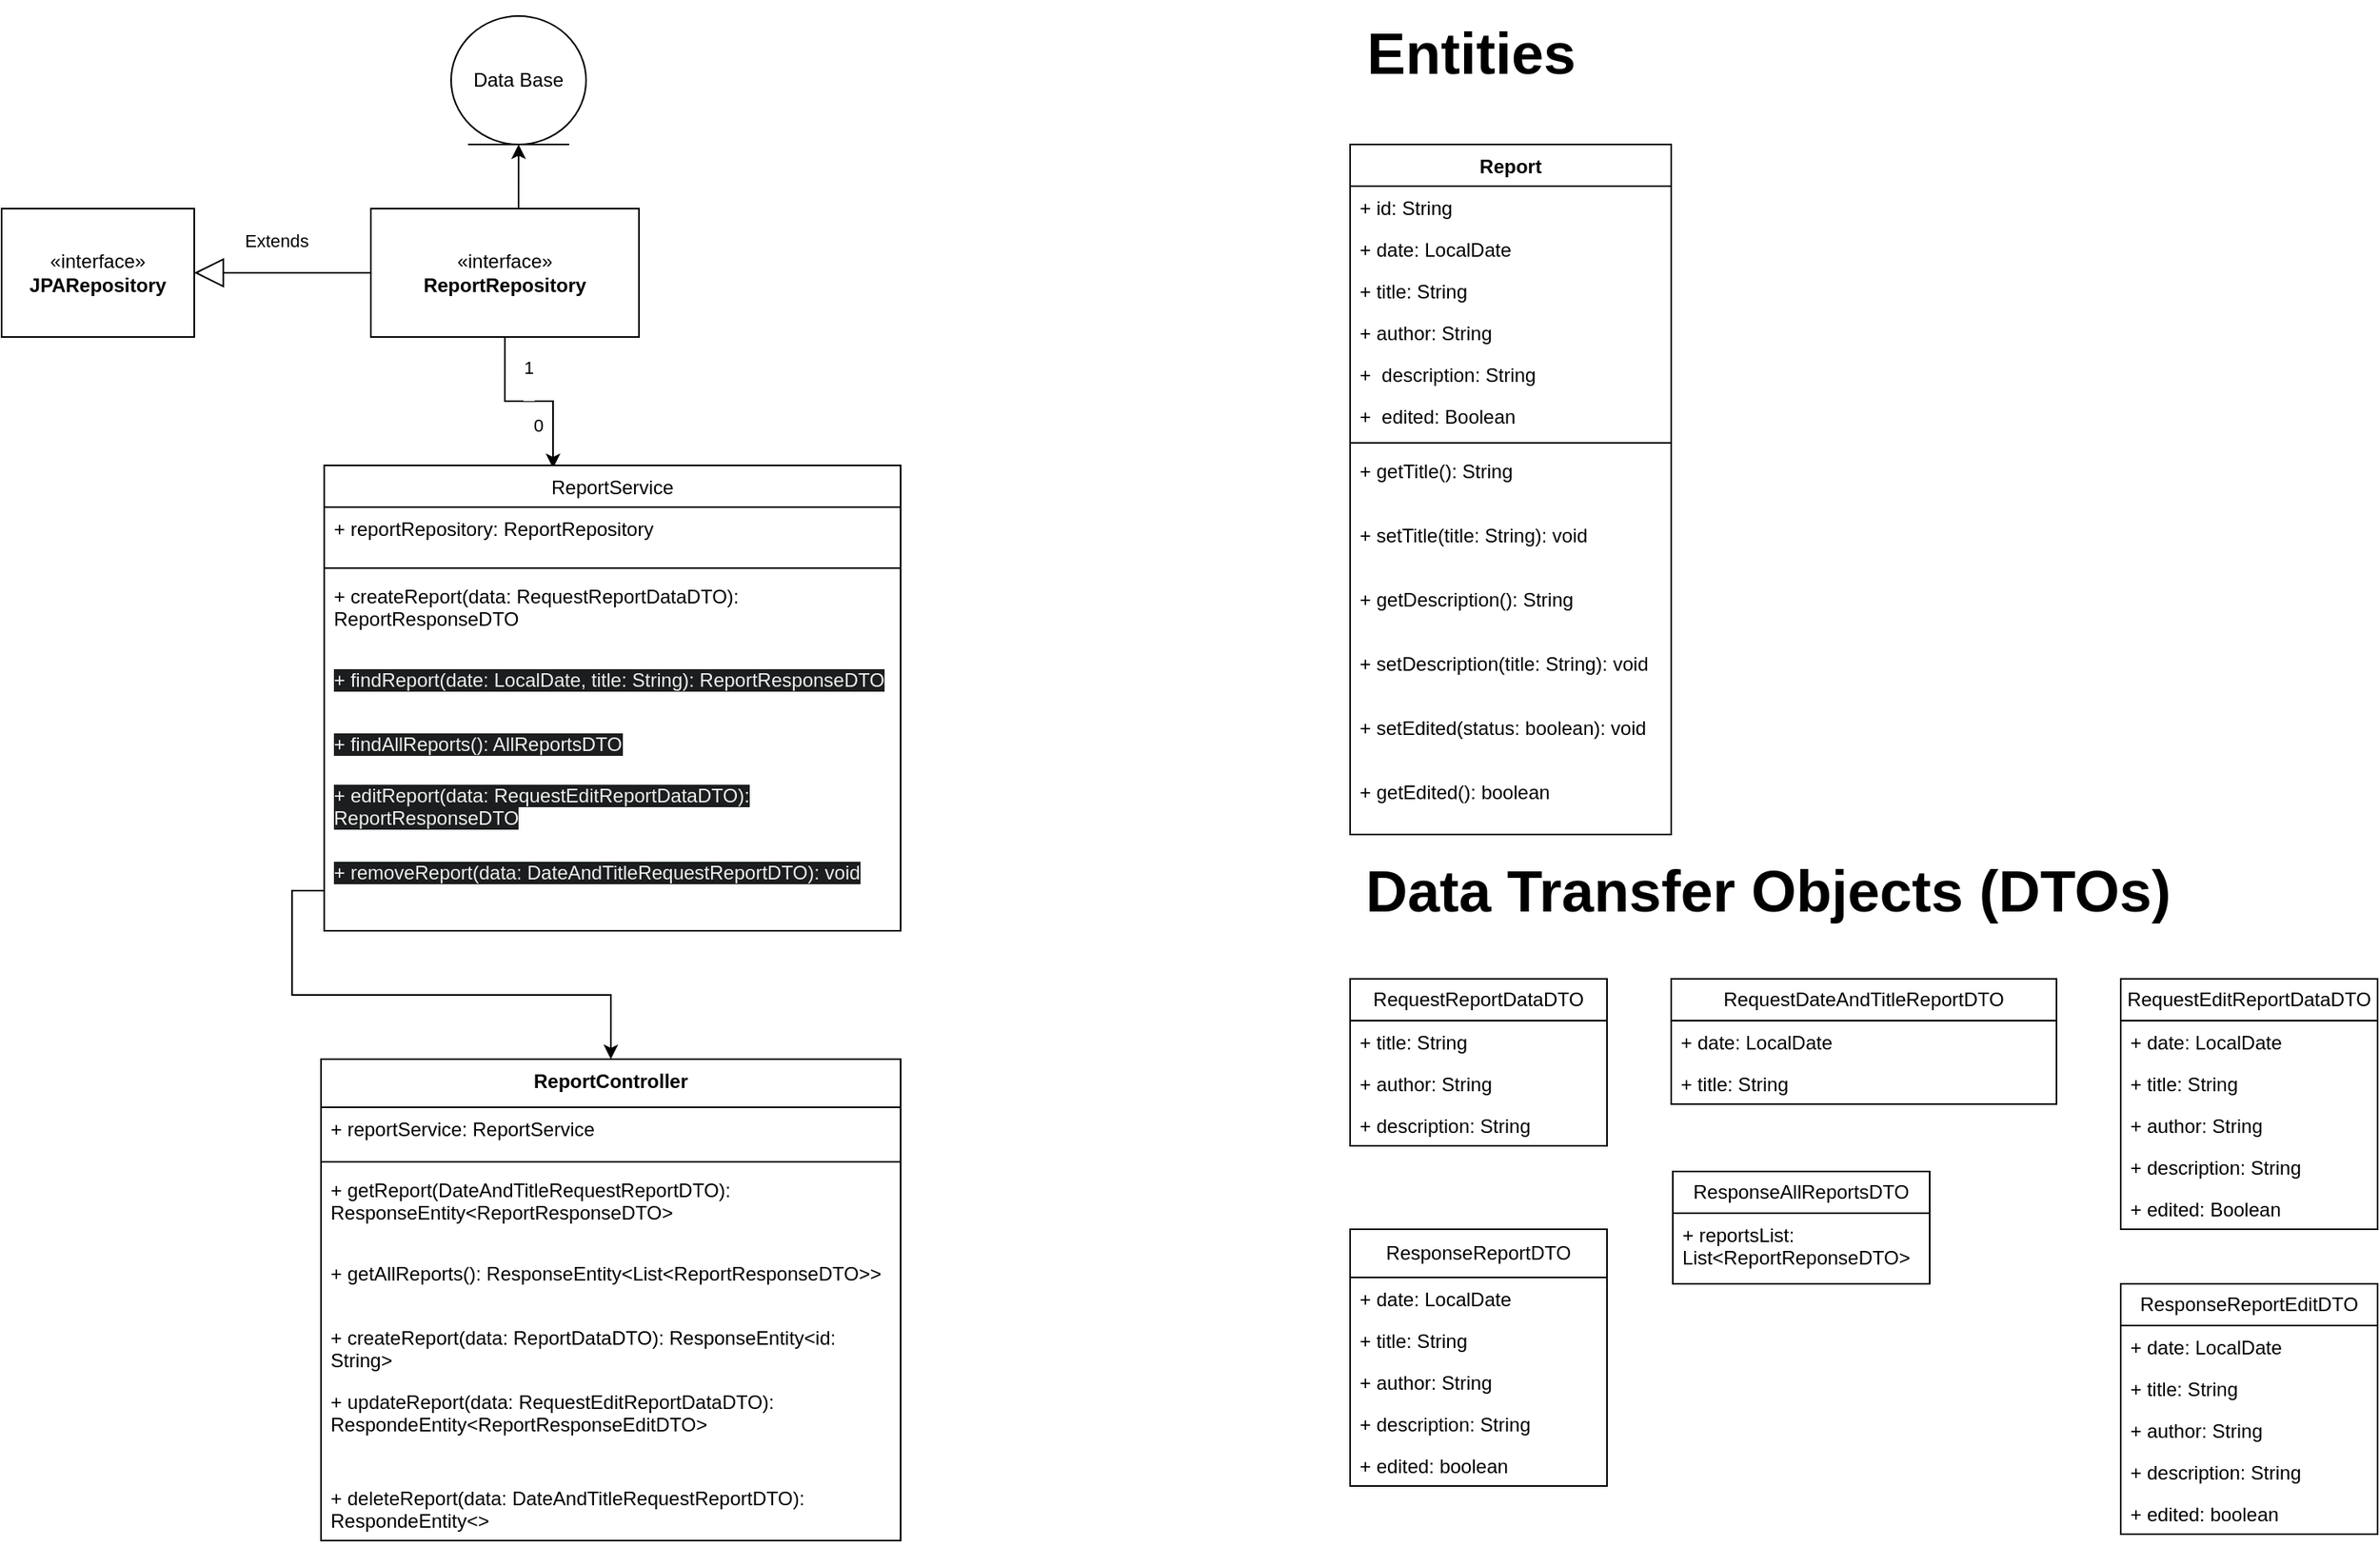 <mxfile version="24.5.3" type="device">
  <diagram id="C5RBs43oDa-KdzZeNtuy" name="Page-1">
    <mxGraphModel dx="880" dy="558" grid="1" gridSize="10" guides="1" tooltips="1" connect="1" arrows="1" fold="1" page="1" pageScale="1" pageWidth="827" pageHeight="1169" math="0" shadow="0">
      <root>
        <mxCell id="WIyWlLk6GJQsqaUBKTNV-0" />
        <mxCell id="WIyWlLk6GJQsqaUBKTNV-1" parent="WIyWlLk6GJQsqaUBKTNV-0" />
        <mxCell id="4_sPmNd2JltAf6pbOL6W-5" value="Report" style="swimlane;fontStyle=1;align=center;verticalAlign=top;childLayout=stackLayout;horizontal=1;startSize=26;horizontalStack=0;resizeParent=1;resizeParentMax=0;resizeLast=0;collapsible=1;marginBottom=0;whiteSpace=wrap;html=1;" parent="WIyWlLk6GJQsqaUBKTNV-1" vertex="1">
          <mxGeometry x="880" y="120" width="200" height="430" as="geometry" />
        </mxCell>
        <mxCell id="4_sPmNd2JltAf6pbOL6W-6" value="+ id: String" style="text;strokeColor=none;fillColor=none;align=left;verticalAlign=top;spacingLeft=4;spacingRight=4;overflow=hidden;rotatable=0;points=[[0,0.5],[1,0.5]];portConstraint=eastwest;whiteSpace=wrap;html=1;" parent="4_sPmNd2JltAf6pbOL6W-5" vertex="1">
          <mxGeometry y="26" width="200" height="26" as="geometry" />
        </mxCell>
        <mxCell id="4_sPmNd2JltAf6pbOL6W-9" value="+ date: LocalDate&lt;span style=&quot;color: rgba(0, 0, 0, 0); font-family: monospace; font-size: 0px; text-wrap: nowrap;&quot;&gt;%3CmxGraphModel%3E%3Croot%3E%3CmxCell%20id%3D%220%22%2F%3E%3CmxCell%20id%3D%221%22%20parent%3D%220%22%2F%3E%3CmxCell%20id%3D%222%22%20value%3D%22%2B%20id%3A%20String%22%20style%3D%22text%3BstrokeColor%3Dnone%3BfillColor%3Dnone%3Balign%3Dleft%3BverticalAlign%3Dtop%3BspacingLeft%3D4%3BspacingRight%3D4%3Boverflow%3Dhidden%3Brotatable%3D0%3Bpoints%3D%5B%5B0%2C0.5%5D%2C%5B1%2C0.5%5D%5D%3BportConstraint%3Deastwest%3BwhiteSpace%3Dwrap%3Bhtml%3D1%3B%22%20vertex%3D%221%22%20parent%3D%221%22%3E%3CmxGeometry%20x%3D%22120%22%20y%3D%22196%22%20width%3D%22160%22%20height%3D%2226%22%20as%3D%22geometry%22%2F%3E%3C%2FmxCell%3E%3C%2Froot%3E%3C%2FmxGraphModel%3E&lt;/span&gt;&lt;div&gt;&lt;span style=&quot;color: rgba(0, 0, 0, 0); font-family: monospace; font-size: 0px; text-wrap: nowrap;&quot;&gt;&lt;br&gt;&lt;/span&gt;&lt;/div&gt;" style="text;strokeColor=none;fillColor=none;align=left;verticalAlign=top;spacingLeft=4;spacingRight=4;overflow=hidden;rotatable=0;points=[[0,0.5],[1,0.5]];portConstraint=eastwest;whiteSpace=wrap;html=1;" parent="4_sPmNd2JltAf6pbOL6W-5" vertex="1">
          <mxGeometry y="52" width="200" height="26" as="geometry" />
        </mxCell>
        <mxCell id="4_sPmNd2JltAf6pbOL6W-10" value="+ title: String&lt;span style=&quot;color: rgba(0, 0, 0, 0); font-family: monospace; font-size: 0px; text-wrap: nowrap;&quot;&gt;%3CmxGraphModel%3E%3Croot%3E%3CmxCell%20id%3D%220%22%2F%3E%3CmxCell%20id%3D%221%22%20parent%3D%220%22%2F%3E%3CmxCell%20id%3D%222%22%20value%3D%22%2B%20id%3A%20String%22%20style%3D%22text%3BstrokeColor%3Dnone%3BfillColor%3Dnone%3Balign%3Dleft%3BverticalAlign%3Dtop%3BspacingLeft%3D4%3BspacingRight%3D4%3Boverflow%3Dhidden%3Brotatable%3D0%3Bpoints%3D%5B%5B0%2C0.5%5D%2C%5B1%2C0.5%5D%5D%3BportConstraint%3Deastwest%3BwhiteSpace%3Dwrap%3Bhtml%3D1%3B%22%20vertex%3D%221%22%20parent%3D%221%22%3E%3CmxGeometry%20x%3D%22120%22%20y%3D%22196%22%20width%3D%22160%22%20height%3D%2226%22%20as%3D%22geometry%22%2F%3E%3C%2FmxCell%3E%3C%2Froot%3E%3C%2FmxGraphModel%3E&lt;/span&gt;&lt;div&gt;&lt;span style=&quot;color: rgba(0, 0, 0, 0); font-family: monospace; font-size: 0px; text-wrap: nowrap;&quot;&gt;&lt;br&gt;&lt;/span&gt;&lt;/div&gt;" style="text;strokeColor=none;fillColor=none;align=left;verticalAlign=top;spacingLeft=4;spacingRight=4;overflow=hidden;rotatable=0;points=[[0,0.5],[1,0.5]];portConstraint=eastwest;whiteSpace=wrap;html=1;" parent="4_sPmNd2JltAf6pbOL6W-5" vertex="1">
          <mxGeometry y="78" width="200" height="26" as="geometry" />
        </mxCell>
        <mxCell id="4_sPmNd2JltAf6pbOL6W-11" value="+ author: String&lt;span style=&quot;color: rgba(0, 0, 0, 0); font-family: monospace; font-size: 0px; text-wrap: nowrap;&quot;&gt;%3CmxGraphModel%3E%3Croot%3E%3CmxCell%20id%3D%220%22%2F%3E%3CmxCell%20id%3D%221%22%20parent%3D%220%22%2F%3E%3CmxCell%20id%3D%222%22%20value%3D%22%2B%20id%3A%20String%22%20style%3D%22text%3BstrokeColor%3Dnone%3BfillColor%3Dnone%3Balign%3Dleft%3BverticalAlign%3Dtop%3BspacingLeft%3D4%3BspacingRight%3D4%3Boverflow%3Dhidden%3Brotatable%3D0%3Bpoints%3D%5B%5B0%2C0.5%5D%2C%5B1%2C0.5%5D%5D%3BportConstraint%3Deastwest%3BwhiteSpace%3Dwrap%3Bhtml%3D1%3B%22%20vertex%3D%221%22%20parent%3D%221%22%3E%3CmxGeometry%20x%3D%22120%22%20y%3D%22196%22%20width%3D%22160%22%20height%3D%2226%22%20as%3D%22geometry%22%2F%3E%3C%2FmxCell%3E%3C%2Froot%3E%3C%2FmxGraphModel%3E&lt;/span&gt;&lt;div&gt;&lt;span style=&quot;color: rgba(0, 0, 0, 0); font-family: monospace; font-size: 0px; text-wrap: nowrap;&quot;&gt;&lt;br&gt;&lt;/span&gt;&lt;/div&gt;" style="text;strokeColor=none;fillColor=none;align=left;verticalAlign=top;spacingLeft=4;spacingRight=4;overflow=hidden;rotatable=0;points=[[0,0.5],[1,0.5]];portConstraint=eastwest;whiteSpace=wrap;html=1;" parent="4_sPmNd2JltAf6pbOL6W-5" vertex="1">
          <mxGeometry y="104" width="200" height="26" as="geometry" />
        </mxCell>
        <mxCell id="4_sPmNd2JltAf6pbOL6W-12" value="+&amp;nbsp; description: String&lt;span style=&quot;color: rgba(0, 0, 0, 0); font-family: monospace; font-size: 0px; text-wrap: nowrap;&quot;&gt;%3CmxGraphModel%3E%3Croot%3E%3CmxCell%20id%3D%220%22%2F%3E%3CmxCell%20id%3D%221%22%20parent%3D%220%22%2F%3E%3CmxCell%20id%3D%222%22%20value%3D%22%2B%20id%3A%20String%22%20style%3D%22text%3BstrokeColor%3Dnone%3BfillColor%3Dnone%3Balign%3Dleft%3BverticalAlign%3Dtop%3BspacingLeft%3D4%3BspacingRight%3D4%3Boverflow%3Dhidden%3Brotatable%3D0%3Bpoints%3D%5B%5B0%2C0.5%5D%2C%5B1%2C0.5%5D%5D%3BportConstraint%3Deastwest%3BwhiteSpace%3Dwrap%3Bhtml%3D1%3B%22%20vertex%3D%221%22%20parent%3D%221%22%3E%3CmxGeometry%20x%3D%22120%22%20y%3D%22196%22%20width%3D%22160%22%20height%3D%2226%22%20as%3D%22geometry%22%2F%3E%3C%2FmxCell%3E%3C%2Froot%3E%3C%2FmxGraphModel%3E&lt;/span&gt;&lt;div&gt;&lt;span style=&quot;color: rgba(0, 0, 0, 0); font-family: monospace; font-size: 0px; text-wrap: nowrap;&quot;&gt;&lt;br&gt;&lt;/span&gt;&lt;/div&gt;" style="text;strokeColor=none;fillColor=none;align=left;verticalAlign=top;spacingLeft=4;spacingRight=4;overflow=hidden;rotatable=0;points=[[0,0.5],[1,0.5]];portConstraint=eastwest;whiteSpace=wrap;html=1;" parent="4_sPmNd2JltAf6pbOL6W-5" vertex="1">
          <mxGeometry y="130" width="200" height="26" as="geometry" />
        </mxCell>
        <mxCell id="tzFSOaisgOvzrex_Qs2f-0" value="+&amp;nbsp; edited: Boolean&lt;span style=&quot;color: rgba(0, 0, 0, 0); font-family: monospace; font-size: 0px; text-wrap: nowrap;&quot;&gt;%3CmxGraphModel%3E%3Croot%3E%3CmxCell%20id%3D%220%22%2F%3E%3CmxCell%20id%3D%221%22%20parent%3D%220%22%2F%3E%3CmxCell%20id%3D%222%22%20value%3D%22%2B%20id%3A%20String%22%20style%3D%22text%3BstrokeColor%3Dnone%3BfillColor%3Dnone%3Balign%3Dleft%3BverticalAlign%3Dtop%3BspacingLeft%3D4%3BspacingRight%3D4%3Boverflow%3Dhidden%3Brotatable%3D0%3Bpoints%3D%5B%5B0%2C0.5%5D%2C%5B1%2C0.5%5D%5D%3BportConstraint%3Deastwest%3BwhiteSpace%3Dwrap%3Bhtml%3D1%3B%22%20vertex%3D%221%22%20parent%3D%221%22%3E%3CmxGeometry%20x%3D%22120%22%20y%3D%22196%22%20width%3D%22160%22%20height%3D%2226%22%20as%3D%22geometry%22%2F%3E%3C%2FmxCell%3E%3C%2Froot%3E%3C%2FmxGraphModel%3E&lt;/span&gt;&lt;div&gt;&lt;span style=&quot;color: rgba(0, 0, 0, 0); font-family: monospace; font-size: 0px; text-wrap: nowrap;&quot;&gt;&lt;br&gt;&lt;/span&gt;&lt;/div&gt;" style="text;strokeColor=none;fillColor=none;align=left;verticalAlign=top;spacingLeft=4;spacingRight=4;overflow=hidden;rotatable=0;points=[[0,0.5],[1,0.5]];portConstraint=eastwest;whiteSpace=wrap;html=1;" vertex="1" parent="4_sPmNd2JltAf6pbOL6W-5">
          <mxGeometry y="156" width="200" height="26" as="geometry" />
        </mxCell>
        <mxCell id="4_sPmNd2JltAf6pbOL6W-7" value="" style="line;strokeWidth=1;fillColor=none;align=left;verticalAlign=middle;spacingTop=-1;spacingLeft=3;spacingRight=3;rotatable=0;labelPosition=right;points=[];portConstraint=eastwest;strokeColor=inherit;" parent="4_sPmNd2JltAf6pbOL6W-5" vertex="1">
          <mxGeometry y="182" width="200" height="8" as="geometry" />
        </mxCell>
        <mxCell id="4_sPmNd2JltAf6pbOL6W-8" value="+ getTitle(): String" style="text;strokeColor=none;fillColor=none;align=left;verticalAlign=top;spacingLeft=4;spacingRight=4;overflow=hidden;rotatable=0;points=[[0,0.5],[1,0.5]];portConstraint=eastwest;whiteSpace=wrap;html=1;" parent="4_sPmNd2JltAf6pbOL6W-5" vertex="1">
          <mxGeometry y="190" width="200" height="40" as="geometry" />
        </mxCell>
        <mxCell id="4_sPmNd2JltAf6pbOL6W-13" value="+ setTitle(title: String): void" style="text;strokeColor=none;fillColor=none;align=left;verticalAlign=top;spacingLeft=4;spacingRight=4;overflow=hidden;rotatable=0;points=[[0,0.5],[1,0.5]];portConstraint=eastwest;whiteSpace=wrap;html=1;" parent="4_sPmNd2JltAf6pbOL6W-5" vertex="1">
          <mxGeometry y="230" width="200" height="40" as="geometry" />
        </mxCell>
        <mxCell id="4_sPmNd2JltAf6pbOL6W-14" value="+ getDescription(): String" style="text;strokeColor=none;fillColor=none;align=left;verticalAlign=top;spacingLeft=4;spacingRight=4;overflow=hidden;rotatable=0;points=[[0,0.5],[1,0.5]];portConstraint=eastwest;whiteSpace=wrap;html=1;" parent="4_sPmNd2JltAf6pbOL6W-5" vertex="1">
          <mxGeometry y="270" width="200" height="40" as="geometry" />
        </mxCell>
        <mxCell id="4_sPmNd2JltAf6pbOL6W-15" value="+ setDescription(title: String): void" style="text;strokeColor=none;fillColor=none;align=left;verticalAlign=top;spacingLeft=4;spacingRight=4;overflow=hidden;rotatable=0;points=[[0,0.5],[1,0.5]];portConstraint=eastwest;whiteSpace=wrap;html=1;" parent="4_sPmNd2JltAf6pbOL6W-5" vertex="1">
          <mxGeometry y="310" width="200" height="40" as="geometry" />
        </mxCell>
        <mxCell id="tzFSOaisgOvzrex_Qs2f-2" value="+ setEdited(status: boolean): void" style="text;strokeColor=none;fillColor=none;align=left;verticalAlign=top;spacingLeft=4;spacingRight=4;overflow=hidden;rotatable=0;points=[[0,0.5],[1,0.5]];portConstraint=eastwest;whiteSpace=wrap;html=1;" vertex="1" parent="4_sPmNd2JltAf6pbOL6W-5">
          <mxGeometry y="350" width="200" height="40" as="geometry" />
        </mxCell>
        <mxCell id="tzFSOaisgOvzrex_Qs2f-3" value="+ getEdited(): boolean" style="text;strokeColor=none;fillColor=none;align=left;verticalAlign=top;spacingLeft=4;spacingRight=4;overflow=hidden;rotatable=0;points=[[0,0.5],[1,0.5]];portConstraint=eastwest;whiteSpace=wrap;html=1;" vertex="1" parent="4_sPmNd2JltAf6pbOL6W-5">
          <mxGeometry y="390" width="200" height="40" as="geometry" />
        </mxCell>
        <mxCell id="4_sPmNd2JltAf6pbOL6W-21" style="edgeStyle=orthogonalEdgeStyle;rounded=0;orthogonalLoop=1;jettySize=auto;html=1;entryX=0.5;entryY=1;entryDx=0;entryDy=0;" parent="WIyWlLk6GJQsqaUBKTNV-1" source="4_sPmNd2JltAf6pbOL6W-18" target="4_sPmNd2JltAf6pbOL6W-20" edge="1">
          <mxGeometry relative="1" as="geometry">
            <mxPoint x="360" y="130" as="targetPoint" />
            <Array as="points">
              <mxPoint x="362" y="150" />
              <mxPoint x="362" y="150" />
            </Array>
          </mxGeometry>
        </mxCell>
        <mxCell id="4_sPmNd2JltAf6pbOL6W-39" style="edgeStyle=orthogonalEdgeStyle;rounded=0;orthogonalLoop=1;jettySize=auto;html=1;exitX=0.5;exitY=1;exitDx=0;exitDy=0;entryX=0.397;entryY=0.006;entryDx=0;entryDy=0;entryPerimeter=0;" parent="WIyWlLk6GJQsqaUBKTNV-1" source="4_sPmNd2JltAf6pbOL6W-18" target="4_sPmNd2JltAf6pbOL6W-50" edge="1">
          <mxGeometry relative="1" as="geometry">
            <mxPoint x="321" y="310" as="targetPoint" />
          </mxGeometry>
        </mxCell>
        <mxCell id="4_sPmNd2JltAf6pbOL6W-40" value="1&lt;div&gt;&lt;br&gt;&lt;/div&gt;" style="edgeLabel;html=1;align=center;verticalAlign=middle;resizable=0;points=[];" parent="4_sPmNd2JltAf6pbOL6W-39" vertex="1" connectable="0">
          <mxGeometry x="-0.703" y="4" relative="1" as="geometry">
            <mxPoint x="10" y="9" as="offset" />
          </mxGeometry>
        </mxCell>
        <mxCell id="4_sPmNd2JltAf6pbOL6W-41" value="0" style="edgeLabel;html=1;align=center;verticalAlign=middle;resizable=0;points=[];" parent="4_sPmNd2JltAf6pbOL6W-39" vertex="1" connectable="0">
          <mxGeometry x="0.513" y="-1" relative="1" as="geometry">
            <mxPoint x="-9" as="offset" />
          </mxGeometry>
        </mxCell>
        <mxCell id="4_sPmNd2JltAf6pbOL6W-18" value="«interface»&lt;br&gt;&lt;b&gt;ReportRepository&lt;/b&gt;" style="html=1;whiteSpace=wrap;" parent="WIyWlLk6GJQsqaUBKTNV-1" vertex="1">
          <mxGeometry x="270" y="160" width="167.03" height="80" as="geometry" />
        </mxCell>
        <mxCell id="4_sPmNd2JltAf6pbOL6W-20" value="Data Base" style="ellipse;shape=umlEntity;whiteSpace=wrap;html=1;" parent="WIyWlLk6GJQsqaUBKTNV-1" vertex="1">
          <mxGeometry x="320" y="40" width="84.06" height="80" as="geometry" />
        </mxCell>
        <mxCell id="4_sPmNd2JltAf6pbOL6W-30" value="Extends" style="endArrow=block;endSize=16;endFill=0;html=1;rounded=0;entryX=1;entryY=0.5;entryDx=0;entryDy=0;" parent="WIyWlLk6GJQsqaUBKTNV-1" source="4_sPmNd2JltAf6pbOL6W-18" target="4_sPmNd2JltAf6pbOL6W-32" edge="1">
          <mxGeometry x="0.077" y="-20" width="160" relative="1" as="geometry">
            <mxPoint x="470" y="610" as="sourcePoint" />
            <mxPoint x="150" y="200" as="targetPoint" />
            <Array as="points" />
            <mxPoint as="offset" />
          </mxGeometry>
        </mxCell>
        <mxCell id="4_sPmNd2JltAf6pbOL6W-32" value="«interface»&lt;br&gt;&lt;b&gt;JPARepository&lt;/b&gt;" style="html=1;whiteSpace=wrap;" parent="WIyWlLk6GJQsqaUBKTNV-1" vertex="1">
          <mxGeometry x="40" y="160" width="120" height="80" as="geometry" />
        </mxCell>
        <mxCell id="4_sPmNd2JltAf6pbOL6W-42" value="ReportController&lt;div&gt;&lt;br&gt;&lt;/div&gt;" style="swimlane;fontStyle=1;align=center;verticalAlign=top;childLayout=stackLayout;horizontal=1;startSize=30;horizontalStack=0;resizeParent=1;resizeParentMax=0;resizeLast=0;collapsible=1;marginBottom=0;whiteSpace=wrap;html=1;" parent="WIyWlLk6GJQsqaUBKTNV-1" vertex="1">
          <mxGeometry x="238.99" y="690" width="361.01" height="300" as="geometry" />
        </mxCell>
        <mxCell id="4_sPmNd2JltAf6pbOL6W-43" value="+ reportService: ReportService" style="text;strokeColor=none;fillColor=none;align=left;verticalAlign=top;spacingLeft=4;spacingRight=4;overflow=hidden;rotatable=0;points=[[0,0.5],[1,0.5]];portConstraint=eastwest;whiteSpace=wrap;html=1;" parent="4_sPmNd2JltAf6pbOL6W-42" vertex="1">
          <mxGeometry y="30" width="361.01" height="30" as="geometry" />
        </mxCell>
        <mxCell id="4_sPmNd2JltAf6pbOL6W-44" value="" style="line;strokeWidth=1;fillColor=none;align=left;verticalAlign=middle;spacingTop=-1;spacingLeft=3;spacingRight=3;rotatable=0;labelPosition=right;points=[];portConstraint=eastwest;strokeColor=inherit;" parent="4_sPmNd2JltAf6pbOL6W-42" vertex="1">
          <mxGeometry y="60" width="361.01" height="8" as="geometry" />
        </mxCell>
        <mxCell id="4_sPmNd2JltAf6pbOL6W-45" value="+ getReport(DateAndTitleRequestReportDTO): ResponseEntity&amp;lt;ReportResponseDTO&amp;gt;" style="text;strokeColor=none;fillColor=none;align=left;verticalAlign=top;spacingLeft=4;spacingRight=4;overflow=hidden;rotatable=0;points=[[0,0.5],[1,0.5]];portConstraint=eastwest;whiteSpace=wrap;html=1;" parent="4_sPmNd2JltAf6pbOL6W-42" vertex="1">
          <mxGeometry y="68" width="361.01" height="52" as="geometry" />
        </mxCell>
        <mxCell id="4_sPmNd2JltAf6pbOL6W-57" value="+ getAllReports(): ResponseEntity&amp;lt;List&amp;lt;ReportResponseDTO&amp;gt;&amp;gt;" style="text;strokeColor=none;fillColor=none;align=left;verticalAlign=top;spacingLeft=4;spacingRight=4;overflow=hidden;rotatable=0;points=[[0,0.5],[1,0.5]];portConstraint=eastwest;whiteSpace=wrap;html=1;" parent="4_sPmNd2JltAf6pbOL6W-42" vertex="1">
          <mxGeometry y="120" width="361.01" height="40" as="geometry" />
        </mxCell>
        <mxCell id="4_sPmNd2JltAf6pbOL6W-58" value="+ createReport(data: ReportDataDTO): ResponseEntity&amp;lt;id: String&amp;gt;" style="text;strokeColor=none;fillColor=none;align=left;verticalAlign=top;spacingLeft=4;spacingRight=4;overflow=hidden;rotatable=0;points=[[0,0.5],[1,0.5]];portConstraint=eastwest;whiteSpace=wrap;html=1;" parent="4_sPmNd2JltAf6pbOL6W-42" vertex="1">
          <mxGeometry y="160" width="361.01" height="40" as="geometry" />
        </mxCell>
        <mxCell id="4_sPmNd2JltAf6pbOL6W-59" value="+ updateReport(data: RequestEditReportDataDTO): RespondeEntity&amp;lt;ReportResponseEditDTO&amp;gt;" style="text;strokeColor=none;fillColor=none;align=left;verticalAlign=top;spacingLeft=4;spacingRight=4;overflow=hidden;rotatable=0;points=[[0,0.5],[1,0.5]];portConstraint=eastwest;whiteSpace=wrap;html=1;" parent="4_sPmNd2JltAf6pbOL6W-42" vertex="1">
          <mxGeometry y="200" width="361.01" height="60" as="geometry" />
        </mxCell>
        <mxCell id="4_sPmNd2JltAf6pbOL6W-62" value="+ deleteReport(data: DateAndTitleRequestReportDTO): RespondeEntity&amp;lt;&amp;gt;" style="text;strokeColor=none;fillColor=none;align=left;verticalAlign=top;spacingLeft=4;spacingRight=4;overflow=hidden;rotatable=0;points=[[0,0.5],[1,0.5]];portConstraint=eastwest;whiteSpace=wrap;html=1;" parent="4_sPmNd2JltAf6pbOL6W-42" vertex="1">
          <mxGeometry y="260" width="361.01" height="40" as="geometry" />
        </mxCell>
        <mxCell id="4_sPmNd2JltAf6pbOL6W-50" value="&lt;span style=&quot;font-weight: 400;&quot;&gt;ReportService&lt;/span&gt;" style="swimlane;fontStyle=1;align=center;verticalAlign=top;childLayout=stackLayout;horizontal=1;startSize=26;horizontalStack=0;resizeParent=1;resizeParentMax=0;resizeLast=0;collapsible=1;marginBottom=0;whiteSpace=wrap;html=1;" parent="WIyWlLk6GJQsqaUBKTNV-1" vertex="1">
          <mxGeometry x="240.94" y="320" width="359.06" height="290" as="geometry" />
        </mxCell>
        <mxCell id="4_sPmNd2JltAf6pbOL6W-51" value="+ reportRepository: ReportRepository&lt;div&gt;&lt;br&gt;&lt;/div&gt;" style="text;strokeColor=none;fillColor=none;align=left;verticalAlign=top;spacingLeft=4;spacingRight=4;overflow=hidden;rotatable=0;points=[[0,0.5],[1,0.5]];portConstraint=eastwest;whiteSpace=wrap;html=1;" parent="4_sPmNd2JltAf6pbOL6W-50" vertex="1">
          <mxGeometry y="26" width="359.06" height="34" as="geometry" />
        </mxCell>
        <mxCell id="4_sPmNd2JltAf6pbOL6W-52" value="" style="line;strokeWidth=1;fillColor=none;align=left;verticalAlign=middle;spacingTop=-1;spacingLeft=3;spacingRight=3;rotatable=0;labelPosition=right;points=[];portConstraint=eastwest;strokeColor=inherit;" parent="4_sPmNd2JltAf6pbOL6W-50" vertex="1">
          <mxGeometry y="60" width="359.06" height="8" as="geometry" />
        </mxCell>
        <mxCell id="4_sPmNd2JltAf6pbOL6W-53" value="+ createReport(data: RequestReportDataDTO): ReportResponseDTO" style="text;strokeColor=none;fillColor=none;align=left;verticalAlign=top;spacingLeft=4;spacingRight=4;overflow=hidden;rotatable=0;points=[[0,0.5],[1,0.5]];portConstraint=eastwest;whiteSpace=wrap;html=1;" parent="4_sPmNd2JltAf6pbOL6W-50" vertex="1">
          <mxGeometry y="68" width="359.06" height="52" as="geometry" />
        </mxCell>
        <mxCell id="4_sPmNd2JltAf6pbOL6W-54" value="&lt;span style=&quot;color: rgb(240, 240, 240); font-family: Helvetica; font-size: 12px; font-style: normal; font-variant-ligatures: normal; font-variant-caps: normal; font-weight: 400; letter-spacing: normal; orphans: 2; text-align: left; text-indent: 0px; text-transform: none; widows: 2; word-spacing: 0px; -webkit-text-stroke-width: 0px; white-space: normal; background-color: rgb(27, 29, 30); text-decoration-thickness: initial; text-decoration-style: initial; text-decoration-color: initial; display: inline !important; float: none;&quot;&gt;+ findReport(date: LocalDate, title: String): ReportResponseDTO&lt;/span&gt;" style="text;strokeColor=none;fillColor=none;align=left;verticalAlign=top;spacingLeft=4;spacingRight=4;overflow=hidden;rotatable=0;points=[[0,0.5],[1,0.5]];portConstraint=eastwest;whiteSpace=wrap;html=1;" parent="4_sPmNd2JltAf6pbOL6W-50" vertex="1">
          <mxGeometry y="120" width="359.06" height="40" as="geometry" />
        </mxCell>
        <mxCell id="4_sPmNd2JltAf6pbOL6W-55" value="&lt;span style=&quot;color: rgb(240, 240, 240); font-family: Helvetica; font-size: 12px; font-style: normal; font-variant-ligatures: normal; font-variant-caps: normal; font-weight: 400; letter-spacing: normal; orphans: 2; text-align: left; text-indent: 0px; text-transform: none; widows: 2; word-spacing: 0px; -webkit-text-stroke-width: 0px; white-space: normal; background-color: rgb(27, 29, 30); text-decoration-thickness: initial; text-decoration-style: initial; text-decoration-color: initial; display: inline !important; float: none;&quot;&gt;+ findAllReports(): AllReportsDTO&lt;/span&gt;" style="text;strokeColor=none;fillColor=none;align=left;verticalAlign=top;spacingLeft=4;spacingRight=4;overflow=hidden;rotatable=0;points=[[0,0.5],[1,0.5]];portConstraint=eastwest;whiteSpace=wrap;html=1;" parent="4_sPmNd2JltAf6pbOL6W-50" vertex="1">
          <mxGeometry y="160" width="359.06" height="32" as="geometry" />
        </mxCell>
        <mxCell id="4_sPmNd2JltAf6pbOL6W-63" value="&lt;span style=&quot;color: rgb(240, 240, 240); font-family: Helvetica; font-size: 12px; font-style: normal; font-variant-ligatures: normal; font-variant-caps: normal; font-weight: 400; letter-spacing: normal; orphans: 2; text-align: left; text-indent: 0px; text-transform: none; widows: 2; word-spacing: 0px; -webkit-text-stroke-width: 0px; white-space: normal; background-color: rgb(27, 29, 30); text-decoration-thickness: initial; text-decoration-style: initial; text-decoration-color: initial; display: inline !important; float: none;&quot;&gt;+ editReport(data: RequestEditReportDataDTO): ReportResponseDTO&lt;/span&gt;" style="text;strokeColor=none;fillColor=none;align=left;verticalAlign=top;spacingLeft=4;spacingRight=4;overflow=hidden;rotatable=0;points=[[0,0.5],[1,0.5]];portConstraint=eastwest;whiteSpace=wrap;html=1;" parent="4_sPmNd2JltAf6pbOL6W-50" vertex="1">
          <mxGeometry y="192" width="359.06" height="48" as="geometry" />
        </mxCell>
        <mxCell id="4_sPmNd2JltAf6pbOL6W-64" value="&lt;span style=&quot;color: rgb(240, 240, 240); font-family: Helvetica; font-size: 12px; font-style: normal; font-variant-ligatures: normal; font-variant-caps: normal; font-weight: 400; letter-spacing: normal; orphans: 2; text-align: left; text-indent: 0px; text-transform: none; widows: 2; word-spacing: 0px; -webkit-text-stroke-width: 0px; white-space: normal; background-color: rgb(27, 29, 30); text-decoration-thickness: initial; text-decoration-style: initial; text-decoration-color: initial; display: inline !important; float: none;&quot;&gt;+ removeReport(data: DateAndTitleRequestReportDTO): void&lt;/span&gt;" style="text;strokeColor=none;fillColor=none;align=left;verticalAlign=top;spacingLeft=4;spacingRight=4;overflow=hidden;rotatable=0;points=[[0,0.5],[1,0.5]];portConstraint=eastwest;whiteSpace=wrap;html=1;" parent="4_sPmNd2JltAf6pbOL6W-50" vertex="1">
          <mxGeometry y="240" width="359.06" height="50" as="geometry" />
        </mxCell>
        <mxCell id="4_sPmNd2JltAf6pbOL6W-73" style="edgeStyle=orthogonalEdgeStyle;rounded=0;orthogonalLoop=1;jettySize=auto;html=1;entryX=0.5;entryY=0;entryDx=0;entryDy=0;" parent="WIyWlLk6GJQsqaUBKTNV-1" source="4_sPmNd2JltAf6pbOL6W-64" target="4_sPmNd2JltAf6pbOL6W-42" edge="1">
          <mxGeometry relative="1" as="geometry" />
        </mxCell>
        <mxCell id="4_sPmNd2JltAf6pbOL6W-74" value="RequestReportDataDTO" style="swimlane;fontStyle=0;childLayout=stackLayout;horizontal=1;startSize=26;fillColor=none;horizontalStack=0;resizeParent=1;resizeParentMax=0;resizeLast=0;collapsible=1;marginBottom=0;whiteSpace=wrap;html=1;" parent="WIyWlLk6GJQsqaUBKTNV-1" vertex="1">
          <mxGeometry x="880" y="640" width="160" height="104" as="geometry" />
        </mxCell>
        <mxCell id="4_sPmNd2JltAf6pbOL6W-76" value="+ title: String" style="text;strokeColor=none;fillColor=none;align=left;verticalAlign=top;spacingLeft=4;spacingRight=4;overflow=hidden;rotatable=0;points=[[0,0.5],[1,0.5]];portConstraint=eastwest;whiteSpace=wrap;html=1;" parent="4_sPmNd2JltAf6pbOL6W-74" vertex="1">
          <mxGeometry y="26" width="160" height="26" as="geometry" />
        </mxCell>
        <mxCell id="4_sPmNd2JltAf6pbOL6W-77" value="+ author: String" style="text;strokeColor=none;fillColor=none;align=left;verticalAlign=top;spacingLeft=4;spacingRight=4;overflow=hidden;rotatable=0;points=[[0,0.5],[1,0.5]];portConstraint=eastwest;whiteSpace=wrap;html=1;" parent="4_sPmNd2JltAf6pbOL6W-74" vertex="1">
          <mxGeometry y="52" width="160" height="26" as="geometry" />
        </mxCell>
        <mxCell id="4_sPmNd2JltAf6pbOL6W-78" value="+ description: String" style="text;strokeColor=none;fillColor=none;align=left;verticalAlign=top;spacingLeft=4;spacingRight=4;overflow=hidden;rotatable=0;points=[[0,0.5],[1,0.5]];portConstraint=eastwest;whiteSpace=wrap;html=1;" parent="4_sPmNd2JltAf6pbOL6W-74" vertex="1">
          <mxGeometry y="78" width="160" height="26" as="geometry" />
        </mxCell>
        <mxCell id="4_sPmNd2JltAf6pbOL6W-90" value="ResponseReportDTO" style="swimlane;fontStyle=0;childLayout=stackLayout;horizontal=1;startSize=30;fillColor=none;horizontalStack=0;resizeParent=1;resizeParentMax=0;resizeLast=0;collapsible=1;marginBottom=0;whiteSpace=wrap;html=1;align=center;" parent="WIyWlLk6GJQsqaUBKTNV-1" vertex="1">
          <mxGeometry x="880" y="796" width="160" height="160" as="geometry" />
        </mxCell>
        <mxCell id="4_sPmNd2JltAf6pbOL6W-91" value="+ date: LocalDate&lt;span style=&quot;white-space: pre;&quot;&gt;&#x9;&lt;/span&gt;" style="text;strokeColor=none;fillColor=none;align=left;verticalAlign=top;spacingLeft=4;spacingRight=4;overflow=hidden;rotatable=0;points=[[0,0.5],[1,0.5]];portConstraint=eastwest;whiteSpace=wrap;html=1;" parent="4_sPmNd2JltAf6pbOL6W-90" vertex="1">
          <mxGeometry y="30" width="160" height="26" as="geometry" />
        </mxCell>
        <mxCell id="4_sPmNd2JltAf6pbOL6W-92" value="+ title: String" style="text;strokeColor=none;fillColor=none;align=left;verticalAlign=top;spacingLeft=4;spacingRight=4;overflow=hidden;rotatable=0;points=[[0,0.5],[1,0.5]];portConstraint=eastwest;whiteSpace=wrap;html=1;" parent="4_sPmNd2JltAf6pbOL6W-90" vertex="1">
          <mxGeometry y="56" width="160" height="26" as="geometry" />
        </mxCell>
        <mxCell id="4_sPmNd2JltAf6pbOL6W-93" value="+ author: String" style="text;strokeColor=none;fillColor=none;align=left;verticalAlign=top;spacingLeft=4;spacingRight=4;overflow=hidden;rotatable=0;points=[[0,0.5],[1,0.5]];portConstraint=eastwest;whiteSpace=wrap;html=1;" parent="4_sPmNd2JltAf6pbOL6W-90" vertex="1">
          <mxGeometry y="82" width="160" height="26" as="geometry" />
        </mxCell>
        <mxCell id="4_sPmNd2JltAf6pbOL6W-99" value="+ description: String" style="text;strokeColor=none;fillColor=none;align=left;verticalAlign=top;spacingLeft=4;spacingRight=4;overflow=hidden;rotatable=0;points=[[0,0.5],[1,0.5]];portConstraint=eastwest;whiteSpace=wrap;html=1;" parent="4_sPmNd2JltAf6pbOL6W-90" vertex="1">
          <mxGeometry y="108" width="160" height="26" as="geometry" />
        </mxCell>
        <mxCell id="tzFSOaisgOvzrex_Qs2f-16" value="+ edited: boolean" style="text;strokeColor=none;fillColor=none;align=left;verticalAlign=top;spacingLeft=4;spacingRight=4;overflow=hidden;rotatable=0;points=[[0,0.5],[1,0.5]];portConstraint=eastwest;whiteSpace=wrap;html=1;" vertex="1" parent="4_sPmNd2JltAf6pbOL6W-90">
          <mxGeometry y="134" width="160" height="26" as="geometry" />
        </mxCell>
        <mxCell id="4_sPmNd2JltAf6pbOL6W-94" value="RequestEditReportDataDTO" style="swimlane;fontStyle=0;childLayout=stackLayout;horizontal=1;startSize=26;fillColor=none;horizontalStack=0;resizeParent=1;resizeParentMax=0;resizeLast=0;collapsible=1;marginBottom=0;whiteSpace=wrap;html=1;" parent="WIyWlLk6GJQsqaUBKTNV-1" vertex="1">
          <mxGeometry x="1360" y="640" width="160" height="156" as="geometry" />
        </mxCell>
        <mxCell id="4_sPmNd2JltAf6pbOL6W-98" value="+ date: LocalDate" style="text;strokeColor=none;fillColor=none;align=left;verticalAlign=top;spacingLeft=4;spacingRight=4;overflow=hidden;rotatable=0;points=[[0,0.5],[1,0.5]];portConstraint=eastwest;whiteSpace=wrap;html=1;" parent="4_sPmNd2JltAf6pbOL6W-94" vertex="1">
          <mxGeometry y="26" width="160" height="26" as="geometry" />
        </mxCell>
        <mxCell id="4_sPmNd2JltAf6pbOL6W-95" value="+ title: String" style="text;strokeColor=none;fillColor=none;align=left;verticalAlign=top;spacingLeft=4;spacingRight=4;overflow=hidden;rotatable=0;points=[[0,0.5],[1,0.5]];portConstraint=eastwest;whiteSpace=wrap;html=1;" parent="4_sPmNd2JltAf6pbOL6W-94" vertex="1">
          <mxGeometry y="52" width="160" height="26" as="geometry" />
        </mxCell>
        <mxCell id="4_sPmNd2JltAf6pbOL6W-96" value="+ author: String" style="text;strokeColor=none;fillColor=none;align=left;verticalAlign=top;spacingLeft=4;spacingRight=4;overflow=hidden;rotatable=0;points=[[0,0.5],[1,0.5]];portConstraint=eastwest;whiteSpace=wrap;html=1;" parent="4_sPmNd2JltAf6pbOL6W-94" vertex="1">
          <mxGeometry y="78" width="160" height="26" as="geometry" />
        </mxCell>
        <mxCell id="4_sPmNd2JltAf6pbOL6W-97" value="+ description: String" style="text;strokeColor=none;fillColor=none;align=left;verticalAlign=top;spacingLeft=4;spacingRight=4;overflow=hidden;rotatable=0;points=[[0,0.5],[1,0.5]];portConstraint=eastwest;whiteSpace=wrap;html=1;" parent="4_sPmNd2JltAf6pbOL6W-94" vertex="1">
          <mxGeometry y="104" width="160" height="26" as="geometry" />
        </mxCell>
        <mxCell id="tzFSOaisgOvzrex_Qs2f-8" value="+ edited: Boolean" style="text;strokeColor=none;fillColor=none;align=left;verticalAlign=top;spacingLeft=4;spacingRight=4;overflow=hidden;rotatable=0;points=[[0,0.5],[1,0.5]];portConstraint=eastwest;whiteSpace=wrap;html=1;" vertex="1" parent="4_sPmNd2JltAf6pbOL6W-94">
          <mxGeometry y="130" width="160" height="26" as="geometry" />
        </mxCell>
        <mxCell id="4_sPmNd2JltAf6pbOL6W-100" value="ResponseAllReportsDTO" style="swimlane;fontStyle=0;childLayout=stackLayout;horizontal=1;startSize=26;fillColor=none;horizontalStack=0;resizeParent=1;resizeParentMax=0;resizeLast=0;collapsible=1;marginBottom=0;whiteSpace=wrap;html=1;" parent="WIyWlLk6GJQsqaUBKTNV-1" vertex="1">
          <mxGeometry x="1081" y="760" width="160" height="70" as="geometry" />
        </mxCell>
        <mxCell id="4_sPmNd2JltAf6pbOL6W-101" value="+ reportsList: List&amp;lt;ReportReponseDTO&amp;gt;" style="text;strokeColor=none;fillColor=none;align=left;verticalAlign=top;spacingLeft=4;spacingRight=4;overflow=hidden;rotatable=0;points=[[0,0.5],[1,0.5]];portConstraint=eastwest;whiteSpace=wrap;html=1;" parent="4_sPmNd2JltAf6pbOL6W-100" vertex="1">
          <mxGeometry y="26" width="160" height="44" as="geometry" />
        </mxCell>
        <mxCell id="4_sPmNd2JltAf6pbOL6W-104" value="&lt;span style=&quot;font-size: 36px;&quot;&gt;Data Transfer Objects (DTOs)&lt;/span&gt;" style="text;align=center;fontStyle=1;verticalAlign=middle;spacingLeft=3;spacingRight=3;strokeColor=none;rotatable=0;points=[[0,0.5],[1,0.5]];portConstraint=eastwest;html=1;" parent="WIyWlLk6GJQsqaUBKTNV-1" vertex="1">
          <mxGeometry x="850" y="560" width="580" height="50" as="geometry" />
        </mxCell>
        <mxCell id="4_sPmNd2JltAf6pbOL6W-105" value="&lt;font style=&quot;font-size: 36px;&quot;&gt;Entities&lt;/font&gt;" style="text;align=center;fontStyle=1;verticalAlign=middle;spacingLeft=3;spacingRight=3;strokeColor=none;rotatable=0;points=[[0,0.5],[1,0.5]];portConstraint=eastwest;html=1;" parent="WIyWlLk6GJQsqaUBKTNV-1" vertex="1">
          <mxGeometry x="870" y="30" width="170" height="66" as="geometry" />
        </mxCell>
        <mxCell id="tzFSOaisgOvzrex_Qs2f-4" value="RequestDateAndTitleReportDTO" style="swimlane;fontStyle=0;childLayout=stackLayout;horizontal=1;startSize=26;fillColor=none;horizontalStack=0;resizeParent=1;resizeParentMax=0;resizeLast=0;collapsible=1;marginBottom=0;whiteSpace=wrap;html=1;" vertex="1" parent="WIyWlLk6GJQsqaUBKTNV-1">
          <mxGeometry x="1080" y="640" width="240" height="78" as="geometry" />
        </mxCell>
        <mxCell id="tzFSOaisgOvzrex_Qs2f-5" value="+ date: LocalDate" style="text;strokeColor=none;fillColor=none;align=left;verticalAlign=top;spacingLeft=4;spacingRight=4;overflow=hidden;rotatable=0;points=[[0,0.5],[1,0.5]];portConstraint=eastwest;whiteSpace=wrap;html=1;" vertex="1" parent="tzFSOaisgOvzrex_Qs2f-4">
          <mxGeometry y="26" width="240" height="26" as="geometry" />
        </mxCell>
        <mxCell id="tzFSOaisgOvzrex_Qs2f-6" value="+ title: String" style="text;strokeColor=none;fillColor=none;align=left;verticalAlign=top;spacingLeft=4;spacingRight=4;overflow=hidden;rotatable=0;points=[[0,0.5],[1,0.5]];portConstraint=eastwest;whiteSpace=wrap;html=1;" vertex="1" parent="tzFSOaisgOvzrex_Qs2f-4">
          <mxGeometry y="52" width="240" height="26" as="geometry" />
        </mxCell>
        <mxCell id="tzFSOaisgOvzrex_Qs2f-9" value="ResponseReportEditDTO" style="swimlane;fontStyle=0;childLayout=stackLayout;horizontal=1;startSize=26;fillColor=none;horizontalStack=0;resizeParent=1;resizeParentMax=0;resizeLast=0;collapsible=1;marginBottom=0;whiteSpace=wrap;html=1;" vertex="1" parent="WIyWlLk6GJQsqaUBKTNV-1">
          <mxGeometry x="1360" y="830" width="160" height="156" as="geometry" />
        </mxCell>
        <mxCell id="tzFSOaisgOvzrex_Qs2f-10" value="+ date: LocalDate" style="text;strokeColor=none;fillColor=none;align=left;verticalAlign=top;spacingLeft=4;spacingRight=4;overflow=hidden;rotatable=0;points=[[0,0.5],[1,0.5]];portConstraint=eastwest;whiteSpace=wrap;html=1;" vertex="1" parent="tzFSOaisgOvzrex_Qs2f-9">
          <mxGeometry y="26" width="160" height="26" as="geometry" />
        </mxCell>
        <mxCell id="tzFSOaisgOvzrex_Qs2f-11" value="+ title: String" style="text;strokeColor=none;fillColor=none;align=left;verticalAlign=top;spacingLeft=4;spacingRight=4;overflow=hidden;rotatable=0;points=[[0,0.5],[1,0.5]];portConstraint=eastwest;whiteSpace=wrap;html=1;" vertex="1" parent="tzFSOaisgOvzrex_Qs2f-9">
          <mxGeometry y="52" width="160" height="26" as="geometry" />
        </mxCell>
        <mxCell id="tzFSOaisgOvzrex_Qs2f-13" value="+ author: String" style="text;strokeColor=none;fillColor=none;align=left;verticalAlign=top;spacingLeft=4;spacingRight=4;overflow=hidden;rotatable=0;points=[[0,0.5],[1,0.5]];portConstraint=eastwest;whiteSpace=wrap;html=1;" vertex="1" parent="tzFSOaisgOvzrex_Qs2f-9">
          <mxGeometry y="78" width="160" height="26" as="geometry" />
        </mxCell>
        <mxCell id="tzFSOaisgOvzrex_Qs2f-12" value="+ description: String" style="text;strokeColor=none;fillColor=none;align=left;verticalAlign=top;spacingLeft=4;spacingRight=4;overflow=hidden;rotatable=0;points=[[0,0.5],[1,0.5]];portConstraint=eastwest;whiteSpace=wrap;html=1;" vertex="1" parent="tzFSOaisgOvzrex_Qs2f-9">
          <mxGeometry y="104" width="160" height="26" as="geometry" />
        </mxCell>
        <mxCell id="tzFSOaisgOvzrex_Qs2f-15" value="+ edited: boolean" style="text;strokeColor=none;fillColor=none;align=left;verticalAlign=top;spacingLeft=4;spacingRight=4;overflow=hidden;rotatable=0;points=[[0,0.5],[1,0.5]];portConstraint=eastwest;whiteSpace=wrap;html=1;" vertex="1" parent="tzFSOaisgOvzrex_Qs2f-9">
          <mxGeometry y="130" width="160" height="26" as="geometry" />
        </mxCell>
      </root>
    </mxGraphModel>
  </diagram>
</mxfile>

